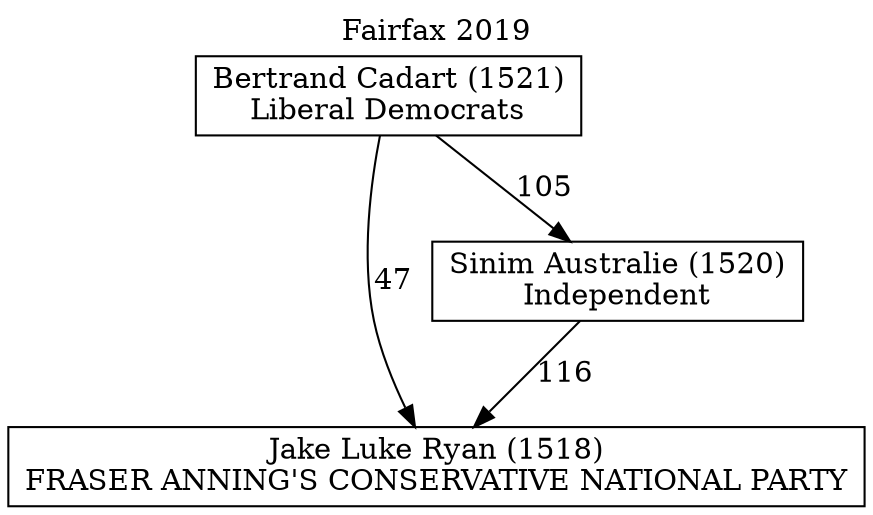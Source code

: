 // House preference flow
digraph "Jake Luke Ryan (1518)_Fairfax_2019" {
	graph [label="Fairfax 2019" labelloc=t mclimit=10]
	node [shape=box]
	"Jake Luke Ryan (1518)" [label="Jake Luke Ryan (1518)
FRASER ANNING'S CONSERVATIVE NATIONAL PARTY"]
	"Sinim Australie (1520)" [label="Sinim Australie (1520)
Independent"]
	"Bertrand Cadart (1521)" [label="Bertrand Cadart (1521)
Liberal Democrats"]
	"Sinim Australie (1520)" -> "Jake Luke Ryan (1518)" [label=116]
	"Bertrand Cadart (1521)" -> "Sinim Australie (1520)" [label=105]
	"Bertrand Cadart (1521)" -> "Jake Luke Ryan (1518)" [label=47]
}
